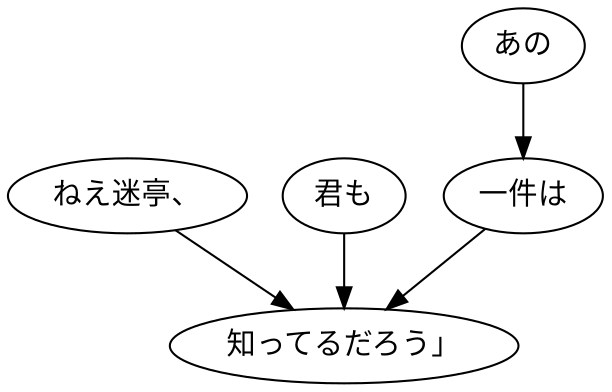 digraph graph8404 {
	node0 [label="ねえ迷亭、"];
	node1 [label="君も"];
	node2 [label="あの"];
	node3 [label="一件は"];
	node4 [label="知ってるだろう」"];
	node0 -> node4;
	node1 -> node4;
	node2 -> node3;
	node3 -> node4;
}
